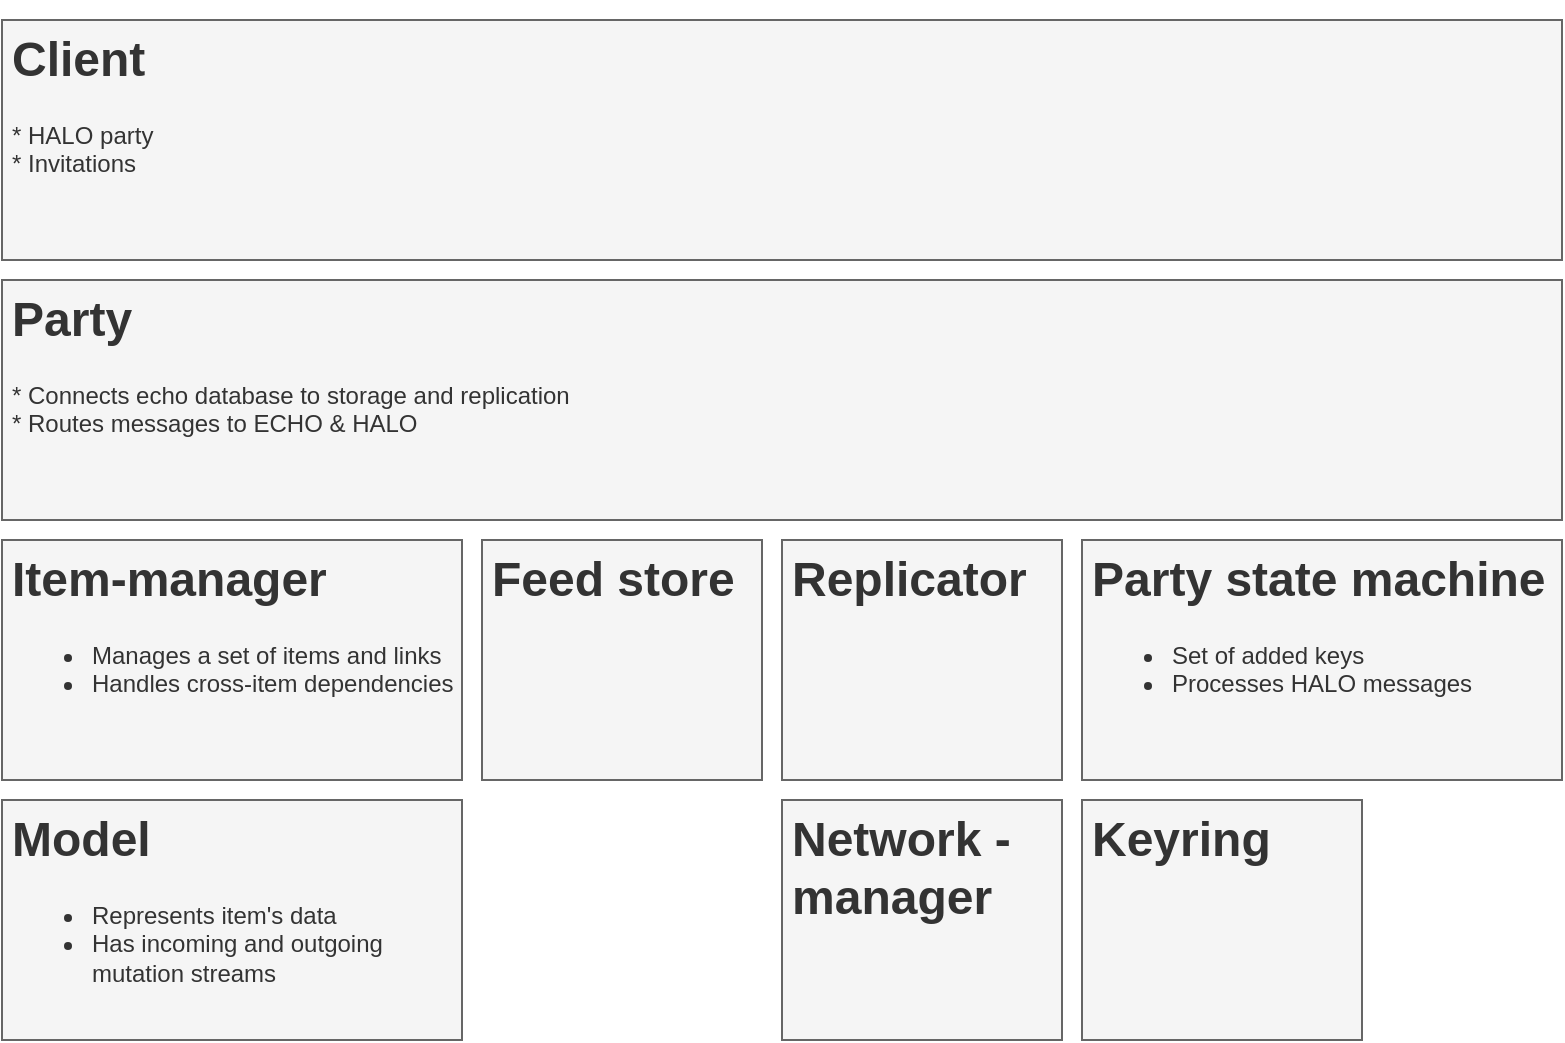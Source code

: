 <mxfile version="14.7.1" type="github"><diagram id="eBCITe_H3UuxwfUuYCIO" name="Page-1"><mxGraphModel dx="1186" dy="796" grid="1" gridSize="10" guides="1" tooltips="1" connect="1" arrows="1" fold="1" page="1" pageScale="1" pageWidth="827" pageHeight="1169" math="0" shadow="0"><root><mxCell id="0"/><mxCell id="1" parent="0"/><mxCell id="3fU0Cd6sBiNU5ds8XYN2-3" value="&lt;h1&gt;Model&lt;/h1&gt;&lt;div&gt;&lt;ul&gt;&lt;li&gt;Represents item's data&lt;/li&gt;&lt;li&gt;Has incoming and outgoing mutation streams&lt;/li&gt;&lt;/ul&gt;&lt;/div&gt;" style="text;html=1;spacing=5;spacingTop=-20;whiteSpace=wrap;overflow=hidden;rounded=0;align=left;verticalAlign=top;fillColor=#f5f5f5;strokeColor=#666666;fontColor=#333333;" vertex="1" parent="1"><mxGeometry x="190" y="540" width="230" height="120" as="geometry"/></mxCell><mxCell id="3fU0Cd6sBiNU5ds8XYN2-4" value="&lt;h1&gt;Item-manager&lt;/h1&gt;&lt;div&gt;&lt;ul&gt;&lt;li&gt;Manages a set of items and links&lt;/li&gt;&lt;li&gt;Handles cross-item dependencies&lt;/li&gt;&lt;/ul&gt;&lt;/div&gt;" style="text;html=1;spacing=5;spacingTop=-20;whiteSpace=wrap;overflow=hidden;rounded=0;align=left;verticalAlign=top;fillColor=#f5f5f5;strokeColor=#666666;fontColor=#333333;" vertex="1" parent="1"><mxGeometry x="190" y="410" width="230" height="120" as="geometry"/></mxCell><mxCell id="3fU0Cd6sBiNU5ds8XYN2-5" value="&lt;h1&gt;Replicator&lt;/h1&gt;" style="text;html=1;spacing=5;spacingTop=-20;whiteSpace=wrap;overflow=hidden;rounded=0;align=left;verticalAlign=top;fillColor=#f5f5f5;strokeColor=#666666;fontColor=#333333;" vertex="1" parent="1"><mxGeometry x="580" y="410" width="140" height="120" as="geometry"/></mxCell><mxCell id="3fU0Cd6sBiNU5ds8XYN2-6" value="&lt;h1&gt;Party state machine&lt;/h1&gt;&lt;div&gt;&lt;ul&gt;&lt;li&gt;Set of added keys&lt;/li&gt;&lt;li&gt;Processes HALO messages&lt;/li&gt;&lt;/ul&gt;&lt;/div&gt;" style="text;html=1;spacing=5;spacingTop=-20;whiteSpace=wrap;overflow=hidden;rounded=0;align=left;verticalAlign=top;fillColor=#f5f5f5;strokeColor=#666666;fontColor=#333333;" vertex="1" parent="1"><mxGeometry x="730" y="410" width="240" height="120" as="geometry"/></mxCell><mxCell id="3fU0Cd6sBiNU5ds8XYN2-7" value="&lt;h1&gt;Keyring&lt;/h1&gt;" style="text;html=1;spacing=5;spacingTop=-20;whiteSpace=wrap;overflow=hidden;rounded=0;align=left;verticalAlign=top;fillColor=#f5f5f5;strokeColor=#666666;fontColor=#333333;" vertex="1" parent="1"><mxGeometry x="730" y="540" width="140" height="120" as="geometry"/></mxCell><mxCell id="3fU0Cd6sBiNU5ds8XYN2-8" value="&lt;h1&gt;Party&lt;/h1&gt;&lt;div&gt;* Connects echo database to storage and replication&lt;/div&gt;&lt;div&gt;* Routes messages to ECHO &amp;amp; HALO&lt;/div&gt;&lt;div&gt;&lt;br&gt;&lt;/div&gt;" style="text;html=1;spacing=5;spacingTop=-20;whiteSpace=wrap;overflow=hidden;rounded=0;align=left;verticalAlign=top;fillColor=#f5f5f5;strokeColor=#666666;fontColor=#333333;" vertex="1" parent="1"><mxGeometry x="190" y="280" width="780" height="120" as="geometry"/></mxCell><mxCell id="3fU0Cd6sBiNU5ds8XYN2-9" value="&lt;h1&gt;Client&lt;/h1&gt;&lt;div&gt;* HALO party&lt;/div&gt;&lt;div&gt;* Invitations&lt;/div&gt;&lt;div&gt;&lt;br&gt;&lt;/div&gt;" style="text;html=1;spacing=5;spacingTop=-20;whiteSpace=wrap;overflow=hidden;rounded=0;align=left;verticalAlign=top;fillColor=#f5f5f5;strokeColor=#666666;fontColor=#333333;" vertex="1" parent="1"><mxGeometry x="190" y="150" width="780" height="120" as="geometry"/></mxCell><mxCell id="3fU0Cd6sBiNU5ds8XYN2-10" value="&lt;h1&gt;Feed store&lt;/h1&gt;" style="text;html=1;spacing=5;spacingTop=-20;whiteSpace=wrap;overflow=hidden;rounded=0;align=left;verticalAlign=top;fillColor=#f5f5f5;strokeColor=#666666;fontColor=#333333;" vertex="1" parent="1"><mxGeometry x="430" y="410" width="140" height="120" as="geometry"/></mxCell><mxCell id="3fU0Cd6sBiNU5ds8XYN2-11" value="&lt;h1&gt;Network - manager&lt;/h1&gt;" style="text;html=1;spacing=5;spacingTop=-20;whiteSpace=wrap;overflow=hidden;rounded=0;align=left;verticalAlign=top;fillColor=#f5f5f5;strokeColor=#666666;fontColor=#333333;" vertex="1" parent="1"><mxGeometry x="580" y="540" width="140" height="120" as="geometry"/></mxCell></root></mxGraphModel></diagram></mxfile>